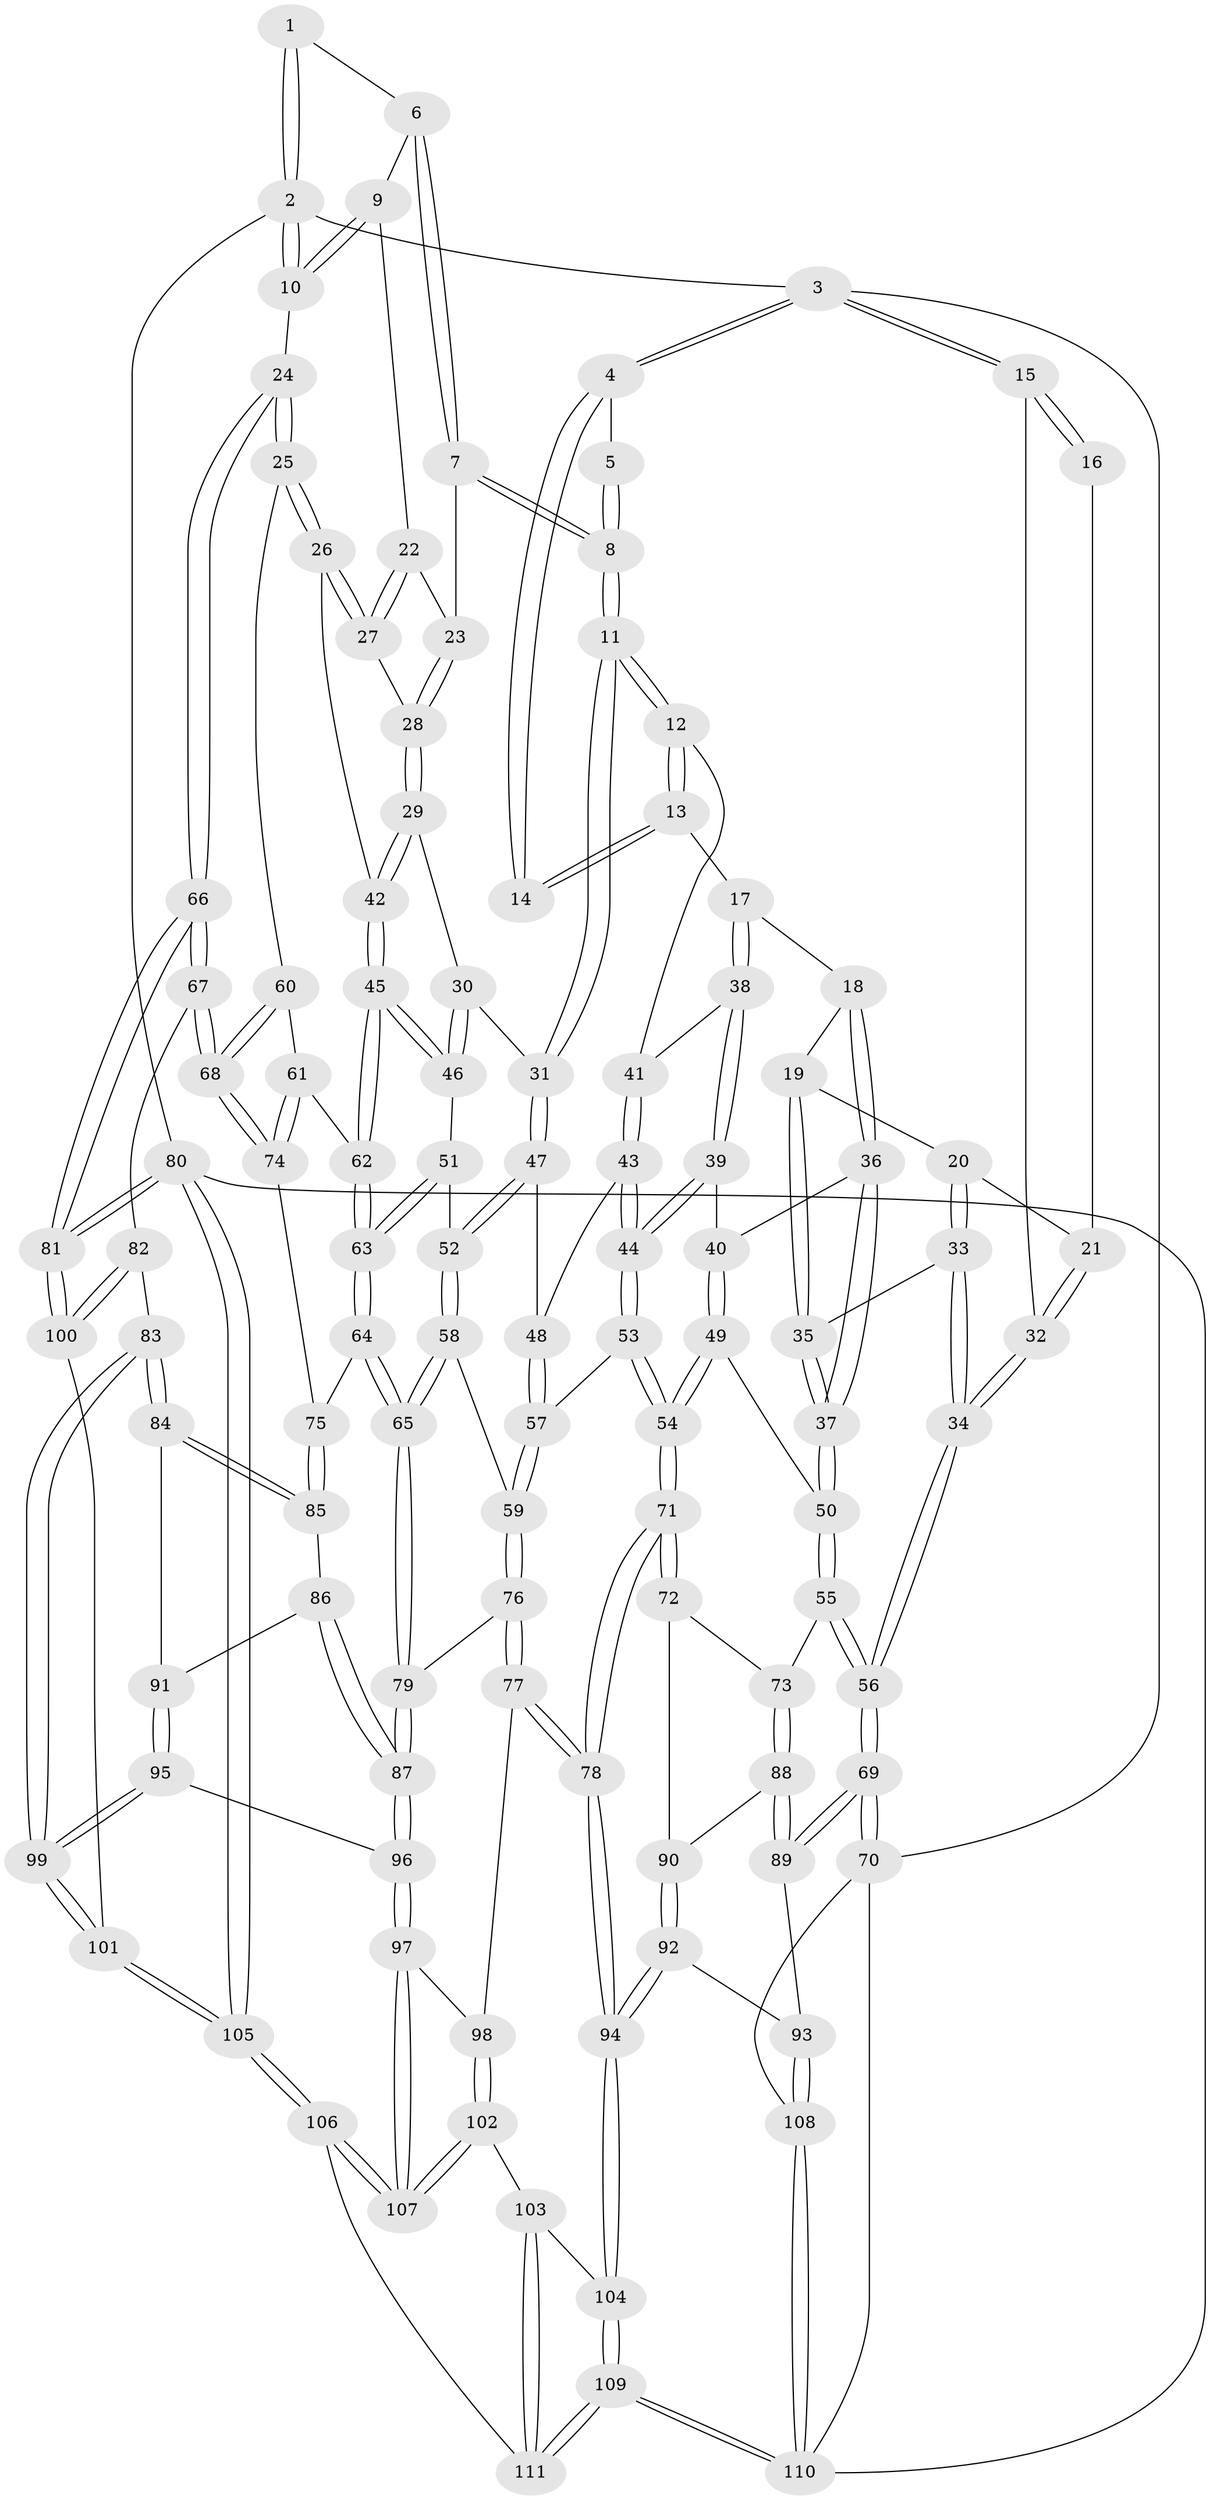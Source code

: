 // Generated by graph-tools (version 1.1) at 2025/50/03/09/25 03:50:58]
// undirected, 111 vertices, 274 edges
graph export_dot {
graph [start="1"]
  node [color=gray90,style=filled];
  1 [pos="+0.6970815220124816+0"];
  2 [pos="+1+0"];
  3 [pos="+0+0"];
  4 [pos="+0.37391619256298086+0"];
  5 [pos="+0.46816545836513507+0"];
  6 [pos="+0.7085708819274482+0"];
  7 [pos="+0.7249007657673142+0.05732577525709314"];
  8 [pos="+0.5746907440386207+0.2742098955253384"];
  9 [pos="+1+0.11513519228216704"];
  10 [pos="+1+0.20637935410098202"];
  11 [pos="+0.5702099732605088+0.2824127627315906"];
  12 [pos="+0.5309862006732672+0.26088223263575655"];
  13 [pos="+0.33325672855105004+0.008797404273481137"];
  14 [pos="+0.3342510216009104+0"];
  15 [pos="+0+0"];
  16 [pos="+0.12073373134752176+0.05880297453760807"];
  17 [pos="+0.2709734897385446+0.17881867427557357"];
  18 [pos="+0.26986015999246216+0.17945036026957004"];
  19 [pos="+0.21909764876397445+0.19592238922088803"];
  20 [pos="+0.07662897464005908+0.19849769679671816"];
  21 [pos="+0.06531163066412697+0.19255808407360714"];
  22 [pos="+0.8400122948006968+0.1560336535289127"];
  23 [pos="+0.7499164996437718+0.08951465242252567"];
  24 [pos="+1+0.28913300367823863"];
  25 [pos="+1+0.33597993977770746"];
  26 [pos="+0.9785882156569673+0.3330541571854215"];
  27 [pos="+0.8755349554343392+0.23442587509680496"];
  28 [pos="+0.7647255532556463+0.27737737345206365"];
  29 [pos="+0.7529027189338933+0.3049498235426447"];
  30 [pos="+0.7489605606030272+0.30754476929729224"];
  31 [pos="+0.5760564877267478+0.30327770841582447"];
  32 [pos="+0+0.16735198980265797"];
  33 [pos="+0.11343904313166904+0.3665923645151756"];
  34 [pos="+0+0.4474652541613748"];
  35 [pos="+0.1186783453850789+0.3677279224071852"];
  36 [pos="+0.1972742407333805+0.3768610132789503"];
  37 [pos="+0.14589345292002606+0.38395745377446056"];
  38 [pos="+0.3332140912635125+0.2811155984442935"];
  39 [pos="+0.30857938314590905+0.3807359502372103"];
  40 [pos="+0.2307032336144743+0.3857737216738116"];
  41 [pos="+0.3430956273585781+0.2825643731785069"];
  42 [pos="+0.9231777450316204+0.35596269252220797"];
  43 [pos="+0.459808552487356+0.39242719515547897"];
  44 [pos="+0.35574681846157924+0.4506311214105451"];
  45 [pos="+0.8165655225376626+0.4497757052976547"];
  46 [pos="+0.7693846659257436+0.439758209233203"];
  47 [pos="+0.5730946362533137+0.32107365396939813"];
  48 [pos="+0.4831633202083412+0.3871929535277856"];
  49 [pos="+0.23873060338720567+0.4945769760185448"];
  50 [pos="+0.1595418932525201+0.4886091514936329"];
  51 [pos="+0.7520458013750108+0.445280196891845"];
  52 [pos="+0.6226733834436254+0.4239520220367713"];
  53 [pos="+0.35302846062987436+0.47247819482607084"];
  54 [pos="+0.3135166152627401+0.5355412411693073"];
  55 [pos="+0.09806203612226869+0.5860076730776439"];
  56 [pos="+0+0.6173917454346763"];
  57 [pos="+0.4934822483089967+0.5355965634990606"];
  58 [pos="+0.6115535420661042+0.4770928753211756"];
  59 [pos="+0.5014836145259717+0.545944250690187"];
  60 [pos="+0.9532219723952342+0.48796851483867903"];
  61 [pos="+0.8467824674181967+0.5172572555465855"];
  62 [pos="+0.8278786192690313+0.4835455822596369"];
  63 [pos="+0.700807846854291+0.6044449639179846"];
  64 [pos="+0.6984105673667284+0.6094280873910565"];
  65 [pos="+0.6850229224168161+0.6189636285504072"];
  66 [pos="+1+0.6649105228122206"];
  67 [pos="+0.9909441625533695+0.6611634092888757"];
  68 [pos="+0.9575217337533696+0.6050749391381887"];
  69 [pos="+0+0.7301583306620081"];
  70 [pos="+0+0.7336979500951749"];
  71 [pos="+0.3065557885513049+0.6486091305083308"];
  72 [pos="+0.23031501183629666+0.6381329215551158"];
  73 [pos="+0.18397011282344647+0.6286445542352932"];
  74 [pos="+0.8492580353624862+0.5318707773652545"];
  75 [pos="+0.8099075016520444+0.5931833975944205"];
  76 [pos="+0.5001728382135864+0.5641047885613006"];
  77 [pos="+0.40207315046854886+0.6999807344785344"];
  78 [pos="+0.34939621907736057+0.7042350310881402"];
  79 [pos="+0.669390904087855+0.6576928799381899"];
  80 [pos="+1+1"];
  81 [pos="+1+1"];
  82 [pos="+0.9320099071176341+0.6968292873813974"];
  83 [pos="+0.918751017453674+0.6972167016368179"];
  84 [pos="+0.9152058529634757+0.6965596332127955"];
  85 [pos="+0.8706134001647017+0.6717828885504906"];
  86 [pos="+0.7765593994582031+0.6788293785210656"];
  87 [pos="+0.6693107375116147+0.6596610096001889"];
  88 [pos="+0.14431151947659862+0.7192418852767037"];
  89 [pos="+0.050840346061818+0.7804676212345786"];
  90 [pos="+0.1668364814683362+0.7408145597637694"];
  91 [pos="+0.8123598828787197+0.7418773909804355"];
  92 [pos="+0.20859042291166227+0.8418448583779999"];
  93 [pos="+0.1945493224509514+0.8437666171393287"];
  94 [pos="+0.28801101808628793+0.8427012018881623"];
  95 [pos="+0.7506083468608954+0.7923751192345674"];
  96 [pos="+0.6486418714932218+0.7234326470127879"];
  97 [pos="+0.6046184782223623+0.754290558808685"];
  98 [pos="+0.4120687012312208+0.704652994952664"];
  99 [pos="+0.7931672149416419+0.8643052510350299"];
  100 [pos="+0.9304584461132118+0.7968748908959726"];
  101 [pos="+0.8274439848079527+0.9786528515134382"];
  102 [pos="+0.47862980257242227+0.8638708492115729"];
  103 [pos="+0.39101466723483924+0.9027236417727715"];
  104 [pos="+0.28998196476879284+0.8476697644616977"];
  105 [pos="+0.8314487048174658+1"];
  106 [pos="+0.6448926279066486+1"];
  107 [pos="+0.584636865233284+0.8993900334109627"];
  108 [pos="+0.09107020069873317+0.967110560813566"];
  109 [pos="+0.23383203995851556+1"];
  110 [pos="+0.17296744954649798+1"];
  111 [pos="+0.6162753984097191+1"];
  1 -- 2;
  1 -- 2;
  1 -- 6;
  2 -- 3;
  2 -- 10;
  2 -- 10;
  2 -- 80;
  3 -- 4;
  3 -- 4;
  3 -- 15;
  3 -- 15;
  3 -- 70;
  4 -- 5;
  4 -- 14;
  4 -- 14;
  5 -- 8;
  5 -- 8;
  6 -- 7;
  6 -- 7;
  6 -- 9;
  7 -- 8;
  7 -- 8;
  7 -- 23;
  8 -- 11;
  8 -- 11;
  9 -- 10;
  9 -- 10;
  9 -- 22;
  10 -- 24;
  11 -- 12;
  11 -- 12;
  11 -- 31;
  11 -- 31;
  12 -- 13;
  12 -- 13;
  12 -- 41;
  13 -- 14;
  13 -- 14;
  13 -- 17;
  15 -- 16;
  15 -- 16;
  15 -- 32;
  16 -- 21;
  17 -- 18;
  17 -- 38;
  17 -- 38;
  18 -- 19;
  18 -- 36;
  18 -- 36;
  19 -- 20;
  19 -- 35;
  19 -- 35;
  20 -- 21;
  20 -- 33;
  20 -- 33;
  21 -- 32;
  21 -- 32;
  22 -- 23;
  22 -- 27;
  22 -- 27;
  23 -- 28;
  23 -- 28;
  24 -- 25;
  24 -- 25;
  24 -- 66;
  24 -- 66;
  25 -- 26;
  25 -- 26;
  25 -- 60;
  26 -- 27;
  26 -- 27;
  26 -- 42;
  27 -- 28;
  28 -- 29;
  28 -- 29;
  29 -- 30;
  29 -- 42;
  29 -- 42;
  30 -- 31;
  30 -- 46;
  30 -- 46;
  31 -- 47;
  31 -- 47;
  32 -- 34;
  32 -- 34;
  33 -- 34;
  33 -- 34;
  33 -- 35;
  34 -- 56;
  34 -- 56;
  35 -- 37;
  35 -- 37;
  36 -- 37;
  36 -- 37;
  36 -- 40;
  37 -- 50;
  37 -- 50;
  38 -- 39;
  38 -- 39;
  38 -- 41;
  39 -- 40;
  39 -- 44;
  39 -- 44;
  40 -- 49;
  40 -- 49;
  41 -- 43;
  41 -- 43;
  42 -- 45;
  42 -- 45;
  43 -- 44;
  43 -- 44;
  43 -- 48;
  44 -- 53;
  44 -- 53;
  45 -- 46;
  45 -- 46;
  45 -- 62;
  45 -- 62;
  46 -- 51;
  47 -- 48;
  47 -- 52;
  47 -- 52;
  48 -- 57;
  48 -- 57;
  49 -- 50;
  49 -- 54;
  49 -- 54;
  50 -- 55;
  50 -- 55;
  51 -- 52;
  51 -- 63;
  51 -- 63;
  52 -- 58;
  52 -- 58;
  53 -- 54;
  53 -- 54;
  53 -- 57;
  54 -- 71;
  54 -- 71;
  55 -- 56;
  55 -- 56;
  55 -- 73;
  56 -- 69;
  56 -- 69;
  57 -- 59;
  57 -- 59;
  58 -- 59;
  58 -- 65;
  58 -- 65;
  59 -- 76;
  59 -- 76;
  60 -- 61;
  60 -- 68;
  60 -- 68;
  61 -- 62;
  61 -- 74;
  61 -- 74;
  62 -- 63;
  62 -- 63;
  63 -- 64;
  63 -- 64;
  64 -- 65;
  64 -- 65;
  64 -- 75;
  65 -- 79;
  65 -- 79;
  66 -- 67;
  66 -- 67;
  66 -- 81;
  66 -- 81;
  67 -- 68;
  67 -- 68;
  67 -- 82;
  68 -- 74;
  68 -- 74;
  69 -- 70;
  69 -- 70;
  69 -- 89;
  69 -- 89;
  70 -- 108;
  70 -- 110;
  71 -- 72;
  71 -- 72;
  71 -- 78;
  71 -- 78;
  72 -- 73;
  72 -- 90;
  73 -- 88;
  73 -- 88;
  74 -- 75;
  75 -- 85;
  75 -- 85;
  76 -- 77;
  76 -- 77;
  76 -- 79;
  77 -- 78;
  77 -- 78;
  77 -- 98;
  78 -- 94;
  78 -- 94;
  79 -- 87;
  79 -- 87;
  80 -- 81;
  80 -- 81;
  80 -- 105;
  80 -- 105;
  80 -- 110;
  81 -- 100;
  81 -- 100;
  82 -- 83;
  82 -- 100;
  82 -- 100;
  83 -- 84;
  83 -- 84;
  83 -- 99;
  83 -- 99;
  84 -- 85;
  84 -- 85;
  84 -- 91;
  85 -- 86;
  86 -- 87;
  86 -- 87;
  86 -- 91;
  87 -- 96;
  87 -- 96;
  88 -- 89;
  88 -- 89;
  88 -- 90;
  89 -- 93;
  90 -- 92;
  90 -- 92;
  91 -- 95;
  91 -- 95;
  92 -- 93;
  92 -- 94;
  92 -- 94;
  93 -- 108;
  93 -- 108;
  94 -- 104;
  94 -- 104;
  95 -- 96;
  95 -- 99;
  95 -- 99;
  96 -- 97;
  96 -- 97;
  97 -- 98;
  97 -- 107;
  97 -- 107;
  98 -- 102;
  98 -- 102;
  99 -- 101;
  99 -- 101;
  100 -- 101;
  101 -- 105;
  101 -- 105;
  102 -- 103;
  102 -- 107;
  102 -- 107;
  103 -- 104;
  103 -- 111;
  103 -- 111;
  104 -- 109;
  104 -- 109;
  105 -- 106;
  105 -- 106;
  106 -- 107;
  106 -- 107;
  106 -- 111;
  108 -- 110;
  108 -- 110;
  109 -- 110;
  109 -- 110;
  109 -- 111;
  109 -- 111;
}
